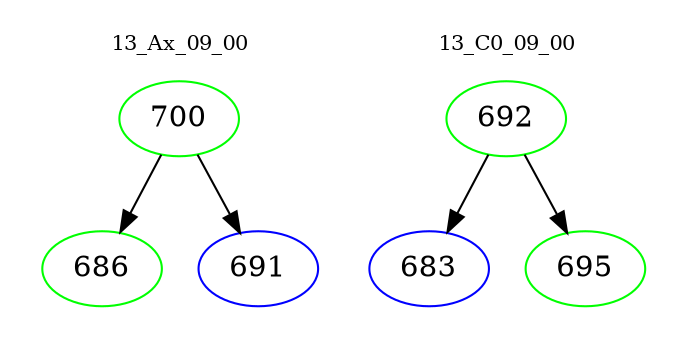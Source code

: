 digraph{
subgraph cluster_0 {
color = white
label = "13_Ax_09_00";
fontsize=10;
T0_700 [label="700", color="green"]
T0_700 -> T0_686 [color="black"]
T0_686 [label="686", color="green"]
T0_700 -> T0_691 [color="black"]
T0_691 [label="691", color="blue"]
}
subgraph cluster_1 {
color = white
label = "13_C0_09_00";
fontsize=10;
T1_692 [label="692", color="green"]
T1_692 -> T1_683 [color="black"]
T1_683 [label="683", color="blue"]
T1_692 -> T1_695 [color="black"]
T1_695 [label="695", color="green"]
}
}
